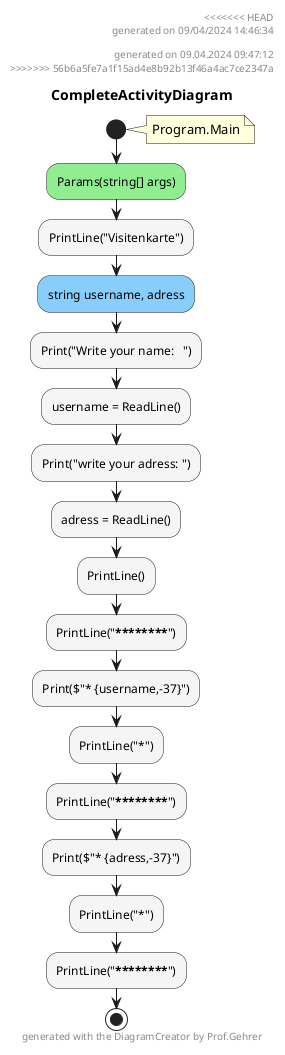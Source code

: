 @startuml CompleteActivityDiagram
header
<<<<<<< HEAD
generated on 09/04/2024 14:46:34
=======
generated on 09.04.2024 09:47:12
>>>>>>> 56b6a5fe7a1f15ad4e8b92b13f46a4ac7ce2347a
end header
title CompleteActivityDiagram
start
note right:  Program.Main
#LightGreen:Params(string[] args);
#WhiteSmoke:PrintLine("Visitenkarte");
#LightSkyBlue:string username, adress;
#WhiteSmoke:Print("Write your name:   ");
#WhiteSmoke:username = ReadLine();
#WhiteSmoke:Print("write your adress: ");
#WhiteSmoke:adress = ReadLine();
#WhiteSmoke:PrintLine();
#WhiteSmoke:PrintLine("****************************************");
#WhiteSmoke:Print($"* {username,-37}");
#WhiteSmoke:PrintLine("*");
#WhiteSmoke:PrintLine("****************************************");
#WhiteSmoke:Print($"* {adress,-37}");
#WhiteSmoke:PrintLine("*");
#WhiteSmoke:PrintLine("****************************************");
stop
footer
generated with the DiagramCreator by Prof.Gehrer
end footer
@enduml

